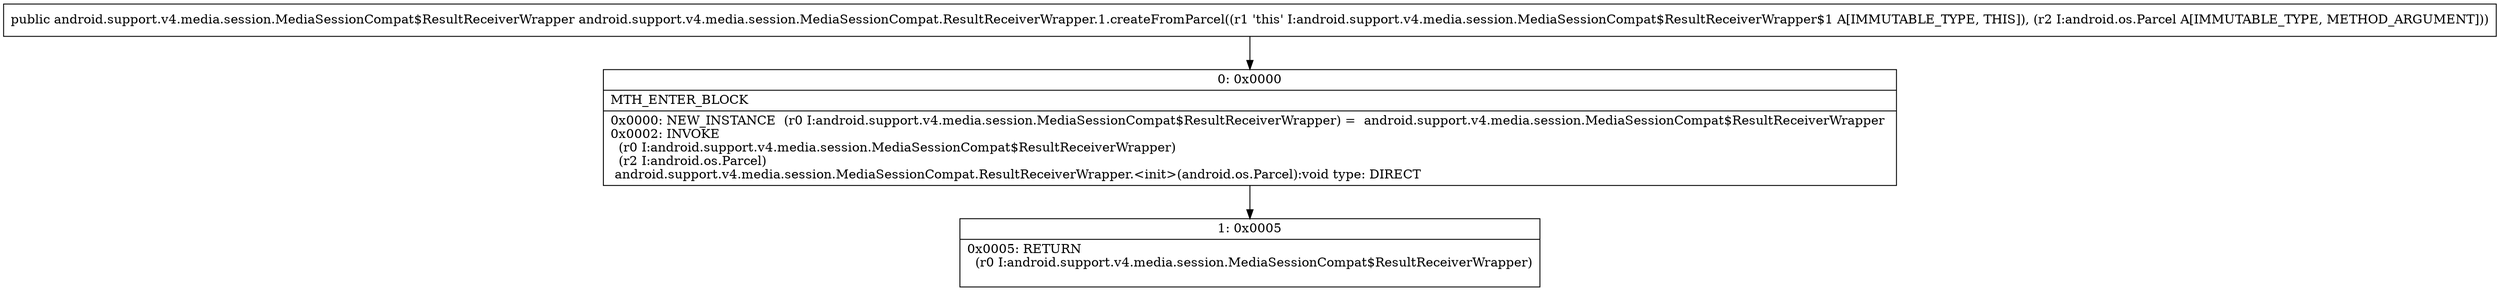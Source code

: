 digraph "CFG forandroid.support.v4.media.session.MediaSessionCompat.ResultReceiverWrapper.1.createFromParcel(Landroid\/os\/Parcel;)Landroid\/support\/v4\/media\/session\/MediaSessionCompat$ResultReceiverWrapper;" {
Node_0 [shape=record,label="{0\:\ 0x0000|MTH_ENTER_BLOCK\l|0x0000: NEW_INSTANCE  (r0 I:android.support.v4.media.session.MediaSessionCompat$ResultReceiverWrapper) =  android.support.v4.media.session.MediaSessionCompat$ResultReceiverWrapper \l0x0002: INVOKE  \l  (r0 I:android.support.v4.media.session.MediaSessionCompat$ResultReceiverWrapper)\l  (r2 I:android.os.Parcel)\l android.support.v4.media.session.MediaSessionCompat.ResultReceiverWrapper.\<init\>(android.os.Parcel):void type: DIRECT \l}"];
Node_1 [shape=record,label="{1\:\ 0x0005|0x0005: RETURN  \l  (r0 I:android.support.v4.media.session.MediaSessionCompat$ResultReceiverWrapper)\l \l}"];
MethodNode[shape=record,label="{public android.support.v4.media.session.MediaSessionCompat$ResultReceiverWrapper android.support.v4.media.session.MediaSessionCompat.ResultReceiverWrapper.1.createFromParcel((r1 'this' I:android.support.v4.media.session.MediaSessionCompat$ResultReceiverWrapper$1 A[IMMUTABLE_TYPE, THIS]), (r2 I:android.os.Parcel A[IMMUTABLE_TYPE, METHOD_ARGUMENT])) }"];
MethodNode -> Node_0;
Node_0 -> Node_1;
}

